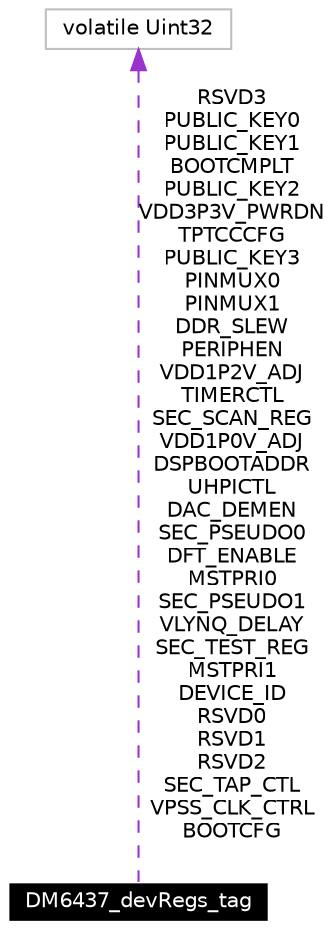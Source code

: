digraph G
{
  edge [fontname="Helvetica",fontsize=10,labelfontname="Helvetica",labelfontsize=10];
  node [fontname="Helvetica",fontsize=10,shape=record];
  Node1 [label="DM6437_devRegs_tag",height=0.2,width=0.4,color="white", fillcolor="black", style="filled" fontcolor="white"];
  Node2 -> Node1 [dir=back,color="darkorchid3",fontsize=10,style="dashed",label="RSVD3\nPUBLIC_KEY0\nPUBLIC_KEY1\nBOOTCMPLT\nPUBLIC_KEY2\nVDD3P3V_PWRDN\nTPTCCCFG\nPUBLIC_KEY3\nPINMUX0\nPINMUX1\nDDR_SLEW\nPERIPHEN\nVDD1P2V_ADJ\nTIMERCTL\nSEC_SCAN_REG\nVDD1P0V_ADJ\nDSPBOOTADDR\nUHPICTL\nDAC_DEMEN\nSEC_PSEUDO0\nDFT_ENABLE\nMSTPRI0\nSEC_PSEUDO1\nVLYNQ_DELAY\nSEC_TEST_REG\nMSTPRI1\nDEVICE_ID\nRSVD0\nRSVD1\nRSVD2\nSEC_TAP_CTL\nVPSS_CLK_CTRL\nBOOTCFG",fontname="Helvetica"];
  Node2 [label="volatile Uint32",height=0.2,width=0.4,color="grey75", fillcolor="white", style="filled"];
}
